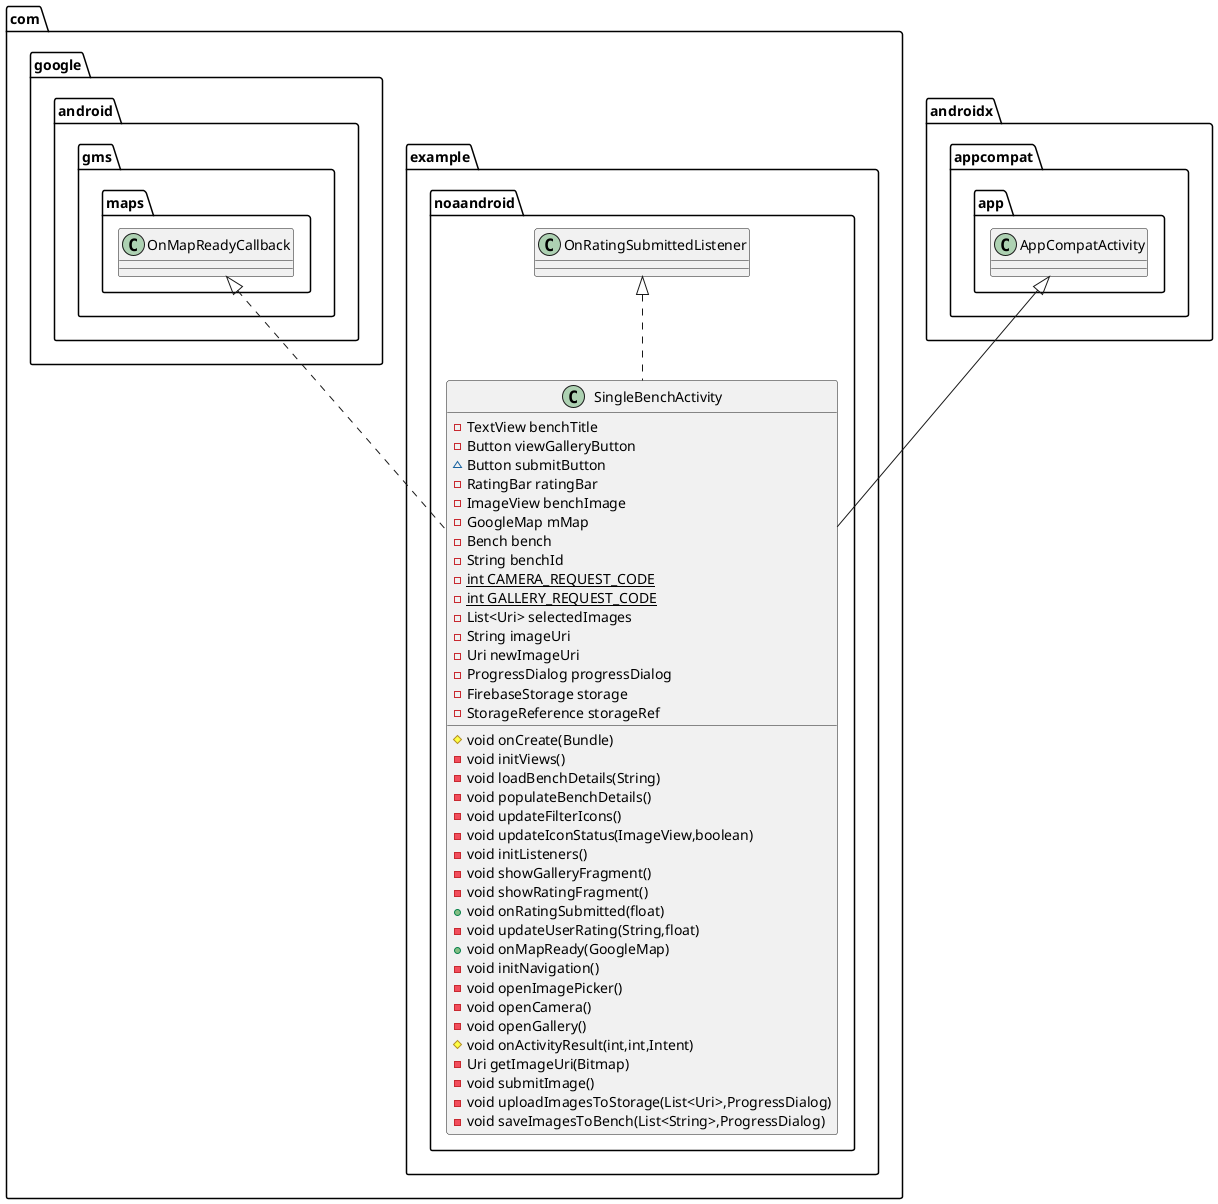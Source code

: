 @startuml
class com.example.noaandroid.SingleBenchActivity {
- TextView benchTitle
- Button viewGalleryButton
~ Button submitButton
- RatingBar ratingBar
- ImageView benchImage
- GoogleMap mMap
- Bench bench
- String benchId
- {static} int CAMERA_REQUEST_CODE
- {static} int GALLERY_REQUEST_CODE
- List<Uri> selectedImages
- String imageUri
- Uri newImageUri
- ProgressDialog progressDialog
- FirebaseStorage storage
- StorageReference storageRef
# void onCreate(Bundle)
- void initViews()
- void loadBenchDetails(String)
- void populateBenchDetails()
- void updateFilterIcons()
- void updateIconStatus(ImageView,boolean)
- void initListeners()
- void showGalleryFragment()
- void showRatingFragment()
+ void onRatingSubmitted(float)
- void updateUserRating(String,float)
+ void onMapReady(GoogleMap)
- void initNavigation()
- void openImagePicker()
- void openCamera()
- void openGallery()
# void onActivityResult(int,int,Intent)
- Uri getImageUri(Bitmap)
- void submitImage()
- void uploadImagesToStorage(List<Uri>,ProgressDialog)
- void saveImagesToBench(List<String>,ProgressDialog)
}




com.google.android.gms.maps.OnMapReadyCallback <|.. com.example.noaandroid.SingleBenchActivity
com.example.noaandroid.OnRatingSubmittedListener <|.. com.example.noaandroid.SingleBenchActivity
androidx.appcompat.app.AppCompatActivity <|-- com.example.noaandroid.SingleBenchActivity
@enduml